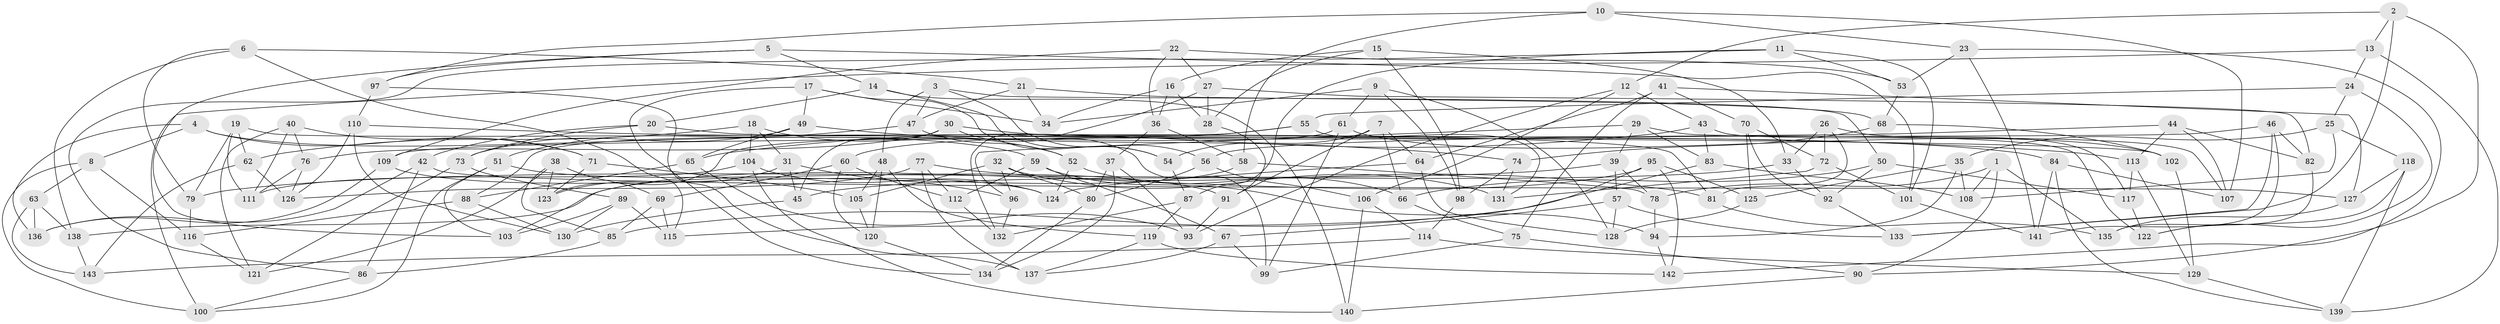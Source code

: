 // Generated by graph-tools (version 1.1) at 2025/03/03/09/25 03:03:03]
// undirected, 143 vertices, 286 edges
graph export_dot {
graph [start="1"]
  node [color=gray90,style=filled];
  1;
  2;
  3;
  4;
  5;
  6;
  7;
  8;
  9;
  10;
  11;
  12;
  13;
  14;
  15;
  16;
  17;
  18;
  19;
  20;
  21;
  22;
  23;
  24;
  25;
  26;
  27;
  28;
  29;
  30;
  31;
  32;
  33;
  34;
  35;
  36;
  37;
  38;
  39;
  40;
  41;
  42;
  43;
  44;
  45;
  46;
  47;
  48;
  49;
  50;
  51;
  52;
  53;
  54;
  55;
  56;
  57;
  58;
  59;
  60;
  61;
  62;
  63;
  64;
  65;
  66;
  67;
  68;
  69;
  70;
  71;
  72;
  73;
  74;
  75;
  76;
  77;
  78;
  79;
  80;
  81;
  82;
  83;
  84;
  85;
  86;
  87;
  88;
  89;
  90;
  91;
  92;
  93;
  94;
  95;
  96;
  97;
  98;
  99;
  100;
  101;
  102;
  103;
  104;
  105;
  106;
  107;
  108;
  109;
  110;
  111;
  112;
  113;
  114;
  115;
  116;
  117;
  118;
  119;
  120;
  121;
  122;
  123;
  124;
  125;
  126;
  127;
  128;
  129;
  130;
  131;
  132;
  133;
  134;
  135;
  136;
  137;
  138;
  139;
  140;
  141;
  142;
  143;
  1 -- 90;
  1 -- 108;
  1 -- 135;
  1 -- 78;
  2 -- 90;
  2 -- 12;
  2 -- 13;
  2 -- 133;
  3 -- 50;
  3 -- 56;
  3 -- 47;
  3 -- 48;
  4 -- 71;
  4 -- 8;
  4 -- 136;
  4 -- 59;
  5 -- 14;
  5 -- 103;
  5 -- 101;
  5 -- 97;
  6 -- 79;
  6 -- 21;
  6 -- 138;
  6 -- 115;
  7 -- 91;
  7 -- 64;
  7 -- 54;
  7 -- 66;
  8 -- 116;
  8 -- 100;
  8 -- 63;
  9 -- 98;
  9 -- 34;
  9 -- 61;
  9 -- 128;
  10 -- 107;
  10 -- 23;
  10 -- 58;
  10 -- 97;
  11 -- 53;
  11 -- 87;
  11 -- 86;
  11 -- 101;
  12 -- 93;
  12 -- 106;
  12 -- 43;
  13 -- 100;
  13 -- 139;
  13 -- 24;
  14 -- 54;
  14 -- 20;
  14 -- 140;
  15 -- 33;
  15 -- 28;
  15 -- 98;
  15 -- 16;
  16 -- 28;
  16 -- 34;
  16 -- 36;
  17 -- 49;
  17 -- 134;
  17 -- 34;
  17 -- 54;
  18 -- 31;
  18 -- 104;
  18 -- 62;
  18 -- 52;
  19 -- 111;
  19 -- 79;
  19 -- 62;
  19 -- 81;
  20 -- 73;
  20 -- 102;
  20 -- 42;
  21 -- 34;
  21 -- 68;
  21 -- 47;
  22 -- 36;
  22 -- 53;
  22 -- 109;
  22 -- 27;
  23 -- 141;
  23 -- 142;
  23 -- 53;
  24 -- 55;
  24 -- 25;
  24 -- 122;
  25 -- 118;
  25 -- 108;
  25 -- 35;
  26 -- 33;
  26 -- 72;
  26 -- 117;
  26 -- 81;
  27 -- 28;
  27 -- 132;
  27 -- 82;
  28 -- 91;
  29 -- 122;
  29 -- 83;
  29 -- 96;
  29 -- 39;
  30 -- 84;
  30 -- 99;
  30 -- 45;
  30 -- 76;
  31 -- 45;
  31 -- 96;
  31 -- 123;
  32 -- 96;
  32 -- 131;
  32 -- 105;
  32 -- 80;
  33 -- 45;
  33 -- 92;
  35 -- 108;
  35 -- 125;
  35 -- 94;
  36 -- 37;
  36 -- 58;
  37 -- 93;
  37 -- 80;
  37 -- 134;
  38 -- 85;
  38 -- 69;
  38 -- 123;
  38 -- 121;
  39 -- 57;
  39 -- 78;
  39 -- 79;
  40 -- 76;
  40 -- 121;
  40 -- 111;
  40 -- 71;
  41 -- 75;
  41 -- 127;
  41 -- 64;
  41 -- 70;
  42 -- 86;
  42 -- 127;
  42 -- 136;
  43 -- 107;
  43 -- 65;
  43 -- 83;
  44 -- 56;
  44 -- 107;
  44 -- 82;
  44 -- 113;
  45 -- 130;
  46 -- 109;
  46 -- 82;
  46 -- 133;
  46 -- 141;
  47 -- 51;
  47 -- 52;
  48 -- 119;
  48 -- 120;
  48 -- 105;
  49 -- 73;
  49 -- 65;
  49 -- 74;
  50 -- 117;
  50 -- 66;
  50 -- 92;
  51 -- 103;
  51 -- 91;
  51 -- 100;
  52 -- 124;
  52 -- 66;
  53 -- 68;
  54 -- 87;
  55 -- 60;
  55 -- 123;
  55 -- 131;
  56 -- 106;
  56 -- 80;
  57 -- 67;
  57 -- 128;
  57 -- 133;
  58 -- 103;
  58 -- 78;
  59 -- 112;
  59 -- 94;
  59 -- 67;
  60 -- 112;
  60 -- 69;
  60 -- 120;
  61 -- 88;
  61 -- 99;
  61 -- 102;
  62 -- 143;
  62 -- 126;
  63 -- 138;
  63 -- 143;
  63 -- 136;
  64 -- 124;
  64 -- 128;
  65 -- 93;
  65 -- 88;
  66 -- 75;
  67 -- 99;
  67 -- 137;
  68 -- 102;
  68 -- 74;
  69 -- 115;
  69 -- 85;
  70 -- 125;
  70 -- 92;
  70 -- 72;
  71 -- 105;
  71 -- 123;
  72 -- 101;
  72 -- 131;
  73 -- 121;
  73 -- 89;
  74 -- 131;
  74 -- 98;
  75 -- 90;
  75 -- 99;
  76 -- 126;
  76 -- 111;
  77 -- 137;
  77 -- 81;
  77 -- 126;
  77 -- 112;
  78 -- 94;
  79 -- 116;
  80 -- 134;
  81 -- 135;
  82 -- 135;
  83 -- 108;
  83 -- 85;
  84 -- 139;
  84 -- 141;
  84 -- 107;
  85 -- 86;
  86 -- 100;
  87 -- 132;
  87 -- 119;
  88 -- 130;
  88 -- 116;
  89 -- 115;
  89 -- 103;
  89 -- 130;
  90 -- 140;
  91 -- 93;
  92 -- 133;
  94 -- 142;
  95 -- 115;
  95 -- 142;
  95 -- 138;
  95 -- 125;
  96 -- 132;
  97 -- 137;
  97 -- 110;
  98 -- 114;
  101 -- 141;
  102 -- 129;
  104 -- 111;
  104 -- 140;
  104 -- 124;
  105 -- 120;
  106 -- 140;
  106 -- 114;
  109 -- 124;
  109 -- 136;
  110 -- 126;
  110 -- 113;
  110 -- 130;
  112 -- 132;
  113 -- 117;
  113 -- 129;
  114 -- 129;
  114 -- 143;
  116 -- 121;
  117 -- 122;
  118 -- 127;
  118 -- 139;
  118 -- 122;
  119 -- 142;
  119 -- 137;
  120 -- 134;
  125 -- 128;
  127 -- 135;
  129 -- 139;
  138 -- 143;
}

